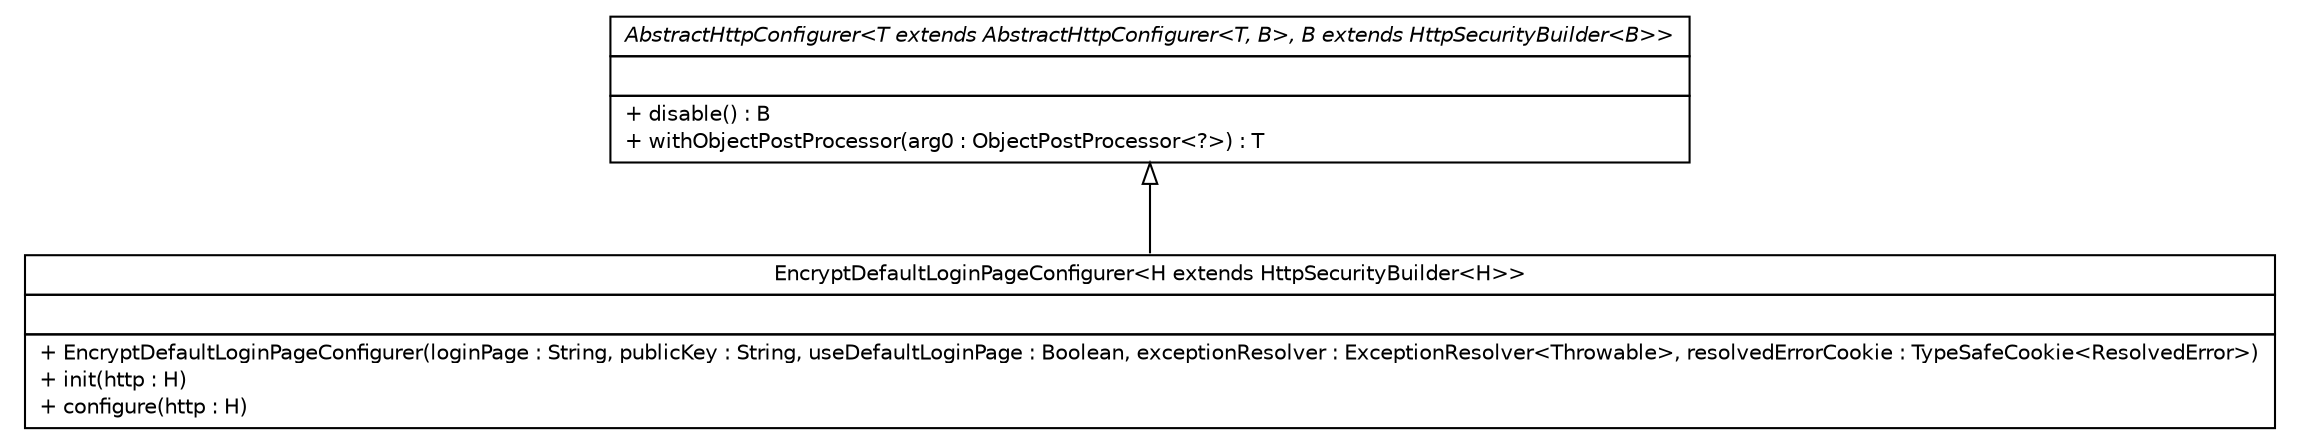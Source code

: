 #!/usr/local/bin/dot
#
# Class diagram 
# Generated by UMLGraph version R5_6-24-gf6e263 (http://www.umlgraph.org/)
#

digraph G {
	edge [fontname="Helvetica",fontsize=10,labelfontname="Helvetica",labelfontsize=10];
	node [fontname="Helvetica",fontsize=10,shape=plaintext];
	nodesep=0.25;
	ranksep=0.5;
	// org.springframework.security.config.annotation.web.configurers.EncryptDefaultLoginPageConfigurer<H extends org.springframework.security.config.annotation.web.HttpSecurityBuilder<H>>
	c0 [label=<<table title="org.springframework.security.config.annotation.web.configurers.EncryptDefaultLoginPageConfigurer" border="0" cellborder="1" cellspacing="0" cellpadding="2" port="p" href="./EncryptDefaultLoginPageConfigurer.html">
		<tr><td><table border="0" cellspacing="0" cellpadding="1">
<tr><td align="center" balign="center"> EncryptDefaultLoginPageConfigurer&lt;H extends HttpSecurityBuilder&lt;H&gt;&gt; </td></tr>
		</table></td></tr>
		<tr><td><table border="0" cellspacing="0" cellpadding="1">
<tr><td align="left" balign="left">  </td></tr>
		</table></td></tr>
		<tr><td><table border="0" cellspacing="0" cellpadding="1">
<tr><td align="left" balign="left"> + EncryptDefaultLoginPageConfigurer(loginPage : String, publicKey : String, useDefaultLoginPage : Boolean, exceptionResolver : ExceptionResolver&lt;Throwable&gt;, resolvedErrorCookie : TypeSafeCookie&lt;ResolvedError&gt;) </td></tr>
<tr><td align="left" balign="left"> + init(http : H) </td></tr>
<tr><td align="left" balign="left"> + configure(http : H) </td></tr>
		</table></td></tr>
		</table>>, URL="./EncryptDefaultLoginPageConfigurer.html", fontname="Helvetica", fontcolor="black", fontsize=10.0];
	//org.springframework.security.config.annotation.web.configurers.EncryptDefaultLoginPageConfigurer<H extends org.springframework.security.config.annotation.web.HttpSecurityBuilder<H>> extends org.springframework.security.config.annotation.web.configurers.AbstractHttpConfigurer<org.springframework.security.config.annotation.web.configurers.DefaultLoginPageConfigurer<H>, H>
	c61:p -> c0:p [dir=back,arrowtail=empty];
	// org.springframework.security.config.annotation.web.configurers.AbstractHttpConfigurer<T extends org.springframework.security.config.annotation.web.configurers.AbstractHttpConfigurer<T, B>, B extends org.springframework.security.config.annotation.web.HttpSecurityBuilder<B>>
	c61 [label=<<table title="org.springframework.security.config.annotation.web.configurers.AbstractHttpConfigurer" border="0" cellborder="1" cellspacing="0" cellpadding="2" port="p" href="http://java.sun.com/j2se/1.4.2/docs/api/org/springframework/security/config/annotation/web/configurers/AbstractHttpConfigurer.html">
		<tr><td><table border="0" cellspacing="0" cellpadding="1">
<tr><td align="center" balign="center"><font face="Helvetica-Oblique"> AbstractHttpConfigurer&lt;T extends AbstractHttpConfigurer&lt;T, B&gt;, B extends HttpSecurityBuilder&lt;B&gt;&gt; </font></td></tr>
		</table></td></tr>
		<tr><td><table border="0" cellspacing="0" cellpadding="1">
<tr><td align="left" balign="left">  </td></tr>
		</table></td></tr>
		<tr><td><table border="0" cellspacing="0" cellpadding="1">
<tr><td align="left" balign="left"> + disable() : B </td></tr>
<tr><td align="left" balign="left"> + withObjectPostProcessor(arg0 : ObjectPostProcessor&lt;?&gt;) : T </td></tr>
		</table></td></tr>
		</table>>, URL="http://java.sun.com/j2se/1.4.2/docs/api/org/springframework/security/config/annotation/web/configurers/AbstractHttpConfigurer.html", fontname="Helvetica", fontcolor="black", fontsize=10.0];
}

